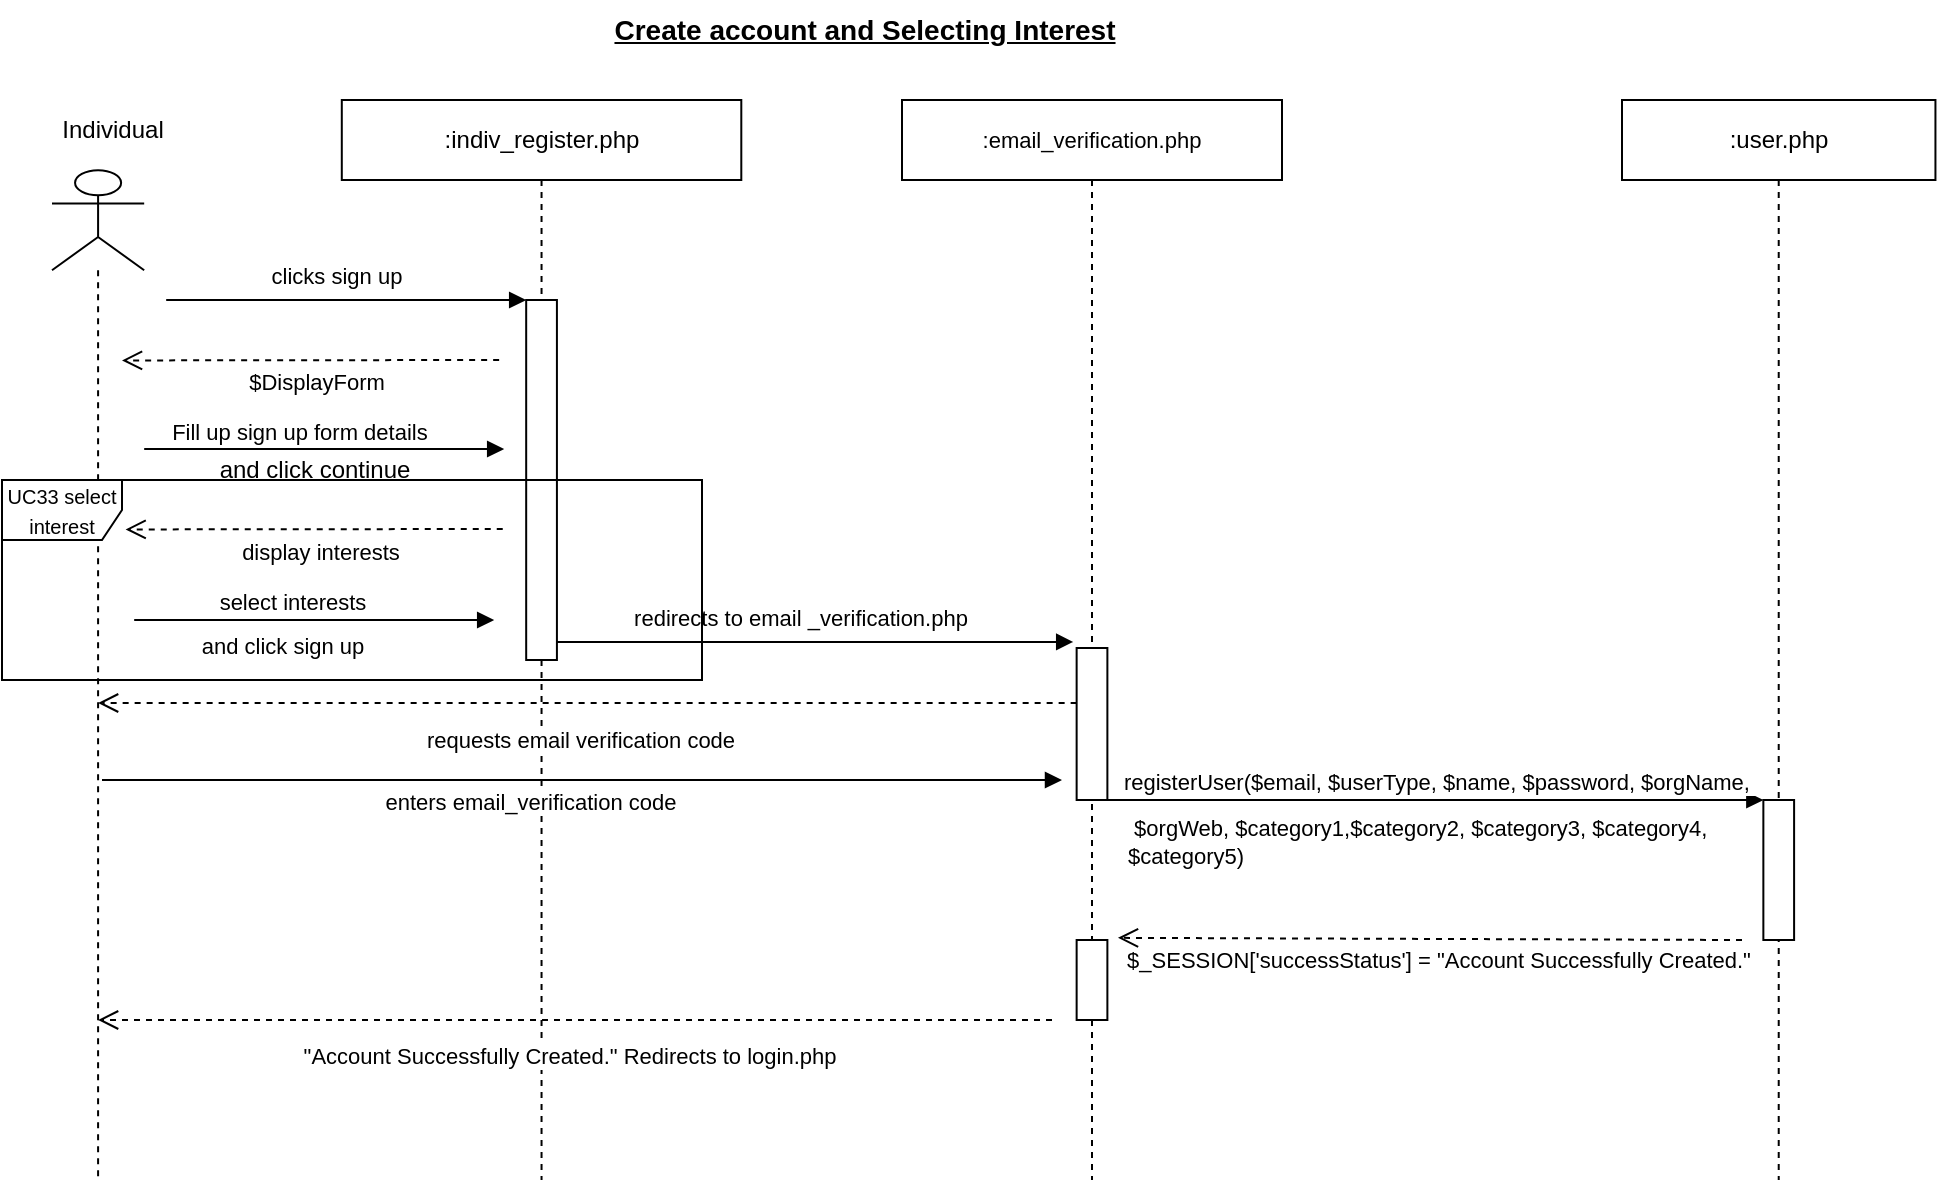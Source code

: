 <mxfile version="21.2.8" type="device">
  <diagram id="p1WFtV5cTaJLbCV86L4F" name="Page-1">
    <mxGraphModel dx="1518" dy="740" grid="1" gridSize="10" guides="1" tooltips="1" connect="1" arrows="1" fold="1" page="1" pageScale="1" pageWidth="1169" pageHeight="827" math="0" shadow="0">
      <root>
        <mxCell id="0" />
        <mxCell id="1" parent="0" />
        <mxCell id="Lrtluq5l5MD6FJIpUNIz-151" value=":user.php" style="shape=umlLifeline;perimeter=lifelinePerimeter;whiteSpace=wrap;html=1;container=0;collapsible=0;recursiveResize=0;outlineConnect=0;" parent="1" vertex="1">
          <mxGeometry x="930" y="140" width="156.72" height="540" as="geometry" />
        </mxCell>
        <mxCell id="Lrtluq5l5MD6FJIpUNIz-152" value="clicks sign up" style="html=1;verticalAlign=bottom;endArrow=block;rounded=0;elbow=vertical;" parent="1" edge="1">
          <mxGeometry x="-0.056" y="3" width="80" relative="1" as="geometry">
            <mxPoint x="202.09" y="240" as="sourcePoint" />
            <mxPoint x="382.09" y="240" as="targetPoint" />
            <mxPoint as="offset" />
          </mxGeometry>
        </mxCell>
        <mxCell id="Lrtluq5l5MD6FJIpUNIz-153" value="" style="shape=umlLifeline;participant=umlActor;perimeter=lifelinePerimeter;whiteSpace=wrap;html=1;container=0;collapsible=0;recursiveResize=0;verticalAlign=top;spacingTop=36;outlineConnect=0;fontFamily=Helvetica;fontSize=12;fontColor=default;align=center;strokeColor=default;fillColor=default;size=50;" parent="1" vertex="1">
          <mxGeometry x="145" y="175.14" width="46.09" height="504.86" as="geometry" />
        </mxCell>
        <mxCell id="Lrtluq5l5MD6FJIpUNIz-154" value="Individual" style="text;html=1;align=center;verticalAlign=middle;resizable=1;points=[];autosize=1;strokeColor=none;fillColor=none;container=0;movable=1;rotatable=1;deletable=1;editable=1;connectable=1;locked=0;" parent="1" vertex="1">
          <mxGeometry x="140" y="140" width="70" height="30" as="geometry" />
        </mxCell>
        <mxCell id="Lrtluq5l5MD6FJIpUNIz-155" value=":indiv_register.php" style="shape=umlLifeline;perimeter=lifelinePerimeter;whiteSpace=wrap;html=1;container=0;collapsible=0;recursiveResize=0;outlineConnect=0;" parent="1" vertex="1">
          <mxGeometry x="289.9" y="140" width="199.75" height="540" as="geometry" />
        </mxCell>
        <mxCell id="Lrtluq5l5MD6FJIpUNIz-158" value="" style="html=1;points=[];perimeter=orthogonalPerimeter;container=0;" parent="1" vertex="1">
          <mxGeometry x="382.09" y="240" width="15.37" height="180" as="geometry" />
        </mxCell>
        <mxCell id="Lrtluq5l5MD6FJIpUNIz-160" value="&lt;font style=&quot;font-size: 11px;&quot;&gt;:email_verification.php&lt;/font&gt;" style="shape=umlLifeline;perimeter=lifelinePerimeter;whiteSpace=wrap;html=1;container=0;collapsible=0;recursiveResize=0;outlineConnect=0;" parent="1" vertex="1">
          <mxGeometry x="570" y="140" width="190" height="540" as="geometry" />
        </mxCell>
        <mxCell id="Lrtluq5l5MD6FJIpUNIz-161" value="&lt;span style=&quot;font-size: 14px;&quot;&gt;&lt;b&gt;&lt;u&gt;Create account and Selecting Interest&lt;/u&gt;&lt;/b&gt;&lt;/span&gt;" style="text;html=1;align=center;verticalAlign=middle;resizable=0;points=[];autosize=1;strokeColor=none;fillColor=none;" parent="1" vertex="1">
          <mxGeometry x="415.56" y="90" width="270" height="30" as="geometry" />
        </mxCell>
        <mxCell id="Lrtluq5l5MD6FJIpUNIz-163" value="" style="html=1;points=[];perimeter=orthogonalPerimeter;container=0;" parent="1" vertex="1">
          <mxGeometry x="657.32" y="414" width="15.37" height="76" as="geometry" />
        </mxCell>
        <mxCell id="Lrtluq5l5MD6FJIpUNIz-172" value="" style="html=1;points=[];perimeter=orthogonalPerimeter;container=0;" parent="1" vertex="1">
          <mxGeometry x="1000.68" y="490" width="15.37" height="70" as="geometry" />
        </mxCell>
        <mxCell id="-NEVhXVCDdOZwvtnlFNx-1" value="redirects to email _verification.php" style="html=1;verticalAlign=bottom;endArrow=block;rounded=0;elbow=vertical;entryX=-0.112;entryY=-0.04;entryDx=0;entryDy=0;entryPerimeter=0;" parent="1" target="Lrtluq5l5MD6FJIpUNIz-163" edge="1" source="Lrtluq5l5MD6FJIpUNIz-158">
          <mxGeometry x="-0.055" y="3" width="80" relative="1" as="geometry">
            <mxPoint x="410" y="413" as="sourcePoint" />
            <mxPoint x="620" y="413" as="targetPoint" />
            <mxPoint as="offset" />
          </mxGeometry>
        </mxCell>
        <mxCell id="-NEVhXVCDdOZwvtnlFNx-20" value="&lt;font style=&quot;font-size: 11px;&quot;&gt;registerUser($email, $userType, $name, $password, $orgName,&amp;nbsp;&amp;nbsp;&lt;/font&gt;" style="html=1;verticalAlign=bottom;endArrow=block;rounded=0;elbow=vertical;" parent="1" edge="1" source="Lrtluq5l5MD6FJIpUNIz-160">
          <mxGeometry x="0.044" width="80" relative="1" as="geometry">
            <mxPoint x="699.32" y="490" as="sourcePoint" />
            <mxPoint x="1000.68" y="490" as="targetPoint" />
            <mxPoint as="offset" />
          </mxGeometry>
        </mxCell>
        <mxCell id="-NEVhXVCDdOZwvtnlFNx-23" value="" style="html=1;points=[];perimeter=orthogonalPerimeter;container=0;" parent="1" vertex="1">
          <mxGeometry x="657.32" y="560" width="15.37" height="40" as="geometry" />
        </mxCell>
        <mxCell id="-NEVhXVCDdOZwvtnlFNx-35" value="requests email verification code" style="html=1;verticalAlign=bottom;endArrow=open;dashed=1;endSize=8;rounded=0;elbow=vertical;" parent="1" edge="1" target="Lrtluq5l5MD6FJIpUNIz-153">
          <mxGeometry x="0.016" y="27" relative="1" as="geometry">
            <mxPoint x="657.32" y="441.5" as="sourcePoint" />
            <mxPoint x="417.32" y="441.5" as="targetPoint" />
            <mxPoint as="offset" />
            <Array as="points" />
          </mxGeometry>
        </mxCell>
        <mxCell id="-NEVhXVCDdOZwvtnlFNx-36" value="&amp;nbsp;&quot;Account Successfully Created.&quot; Redirects to login.php" style="html=1;verticalAlign=bottom;endArrow=open;dashed=1;endSize=8;rounded=0;elbow=vertical;" parent="1" edge="1" target="Lrtluq5l5MD6FJIpUNIz-153">
          <mxGeometry x="0.018" y="27" relative="1" as="geometry">
            <mxPoint x="645.0" y="600" as="sourcePoint" />
            <mxPoint x="430" y="601" as="targetPoint" />
            <mxPoint as="offset" />
            <Array as="points" />
          </mxGeometry>
        </mxCell>
        <mxCell id="wmaJupTZ_zYLlx8UUMlA-1" value="$_SESSION[&#39;successStatus&#39;] = &quot;Account Successfully Created.&quot;" style="html=1;verticalAlign=bottom;endArrow=open;dashed=1;endSize=8;rounded=0;elbow=vertical;entryX=1.345;entryY=-0.027;entryDx=0;entryDy=0;entryPerimeter=0;" edge="1" parent="1" target="-NEVhXVCDdOZwvtnlFNx-23">
          <mxGeometry x="-0.03" y="20" relative="1" as="geometry">
            <mxPoint x="990" y="560" as="sourcePoint" />
            <mxPoint x="780.0" y="560" as="targetPoint" />
            <mxPoint as="offset" />
            <Array as="points" />
          </mxGeometry>
        </mxCell>
        <mxCell id="wmaJupTZ_zYLlx8UUMlA-2" value="$DisplayForm" style="html=1;verticalAlign=bottom;endArrow=open;dashed=1;endSize=8;rounded=0;elbow=vertical;" edge="1" parent="1">
          <mxGeometry x="-0.03" y="20" relative="1" as="geometry">
            <mxPoint x="368.57" y="270" as="sourcePoint" />
            <mxPoint x="180.0" y="270.22" as="targetPoint" />
            <mxPoint as="offset" />
            <Array as="points" />
          </mxGeometry>
        </mxCell>
        <mxCell id="wmaJupTZ_zYLlx8UUMlA-4" value="Fill up sign up form details&amp;nbsp;" style="html=1;verticalAlign=bottom;endArrow=block;rounded=0;elbow=vertical;" edge="1" parent="1">
          <mxGeometry x="-0.123" width="80" relative="1" as="geometry">
            <mxPoint x="191.09" y="314.5" as="sourcePoint" />
            <mxPoint x="371.09" y="314.5" as="targetPoint" />
            <mxPoint as="offset" />
          </mxGeometry>
        </mxCell>
        <mxCell id="wmaJupTZ_zYLlx8UUMlA-5" value="and click continue" style="text;html=1;align=center;verticalAlign=middle;resizable=0;points=[];autosize=1;strokeColor=none;fillColor=none;" vertex="1" parent="1">
          <mxGeometry x="216.09" y="310" width="120" height="30" as="geometry" />
        </mxCell>
        <mxCell id="wmaJupTZ_zYLlx8UUMlA-6" value="display interests" style="html=1;verticalAlign=bottom;endArrow=open;dashed=1;endSize=8;rounded=0;elbow=vertical;" edge="1" parent="1">
          <mxGeometry x="-0.03" y="20" relative="1" as="geometry">
            <mxPoint x="370.37" y="354.5" as="sourcePoint" />
            <mxPoint x="181.8" y="354.72" as="targetPoint" />
            <mxPoint as="offset" />
            <Array as="points" />
          </mxGeometry>
        </mxCell>
        <mxCell id="wmaJupTZ_zYLlx8UUMlA-7" value="select interests" style="html=1;verticalAlign=bottom;endArrow=block;rounded=0;elbow=vertical;" edge="1" parent="1">
          <mxGeometry x="-0.123" width="80" relative="1" as="geometry">
            <mxPoint x="186.09" y="400" as="sourcePoint" />
            <mxPoint x="366.09" y="400" as="targetPoint" />
            <mxPoint as="offset" />
          </mxGeometry>
        </mxCell>
        <mxCell id="wmaJupTZ_zYLlx8UUMlA-8" value="&lt;font style=&quot;font-size: 11px;&quot;&gt;and click sign up&lt;/font&gt;" style="text;html=1;align=center;verticalAlign=middle;resizable=0;points=[];autosize=1;strokeColor=none;fillColor=none;" vertex="1" parent="1">
          <mxGeometry x="210" y="398" width="100" height="30" as="geometry" />
        </mxCell>
        <mxCell id="wmaJupTZ_zYLlx8UUMlA-9" value="enters email_verification code" style="html=1;verticalAlign=bottom;endArrow=block;rounded=0;elbow=vertical;" edge="1" parent="1">
          <mxGeometry x="-0.111" y="-20" width="80" relative="1" as="geometry">
            <mxPoint x="170" y="480" as="sourcePoint" />
            <mxPoint x="650" y="480" as="targetPoint" />
            <mxPoint as="offset" />
          </mxGeometry>
        </mxCell>
        <mxCell id="wmaJupTZ_zYLlx8UUMlA-10" value="&lt;font style=&quot;font-size: 10px;&quot;&gt;UC33 select interest&lt;/font&gt;" style="shape=umlFrame;whiteSpace=wrap;html=1;pointerEvents=0;" vertex="1" parent="1">
          <mxGeometry x="120" y="330" width="350" height="100" as="geometry" />
        </mxCell>
        <mxCell id="wmaJupTZ_zYLlx8UUMlA-11" value="&lt;font style=&quot;font-size: 11px;&quot;&gt;&amp;nbsp;$orgWeb, $category1,$category2, $category3, $category4, $category5)&lt;/font&gt;" style="text;whiteSpace=wrap;html=1;" vertex="1" parent="1">
          <mxGeometry x="680.68" y="490" width="309.32" height="50" as="geometry" />
        </mxCell>
      </root>
    </mxGraphModel>
  </diagram>
</mxfile>
